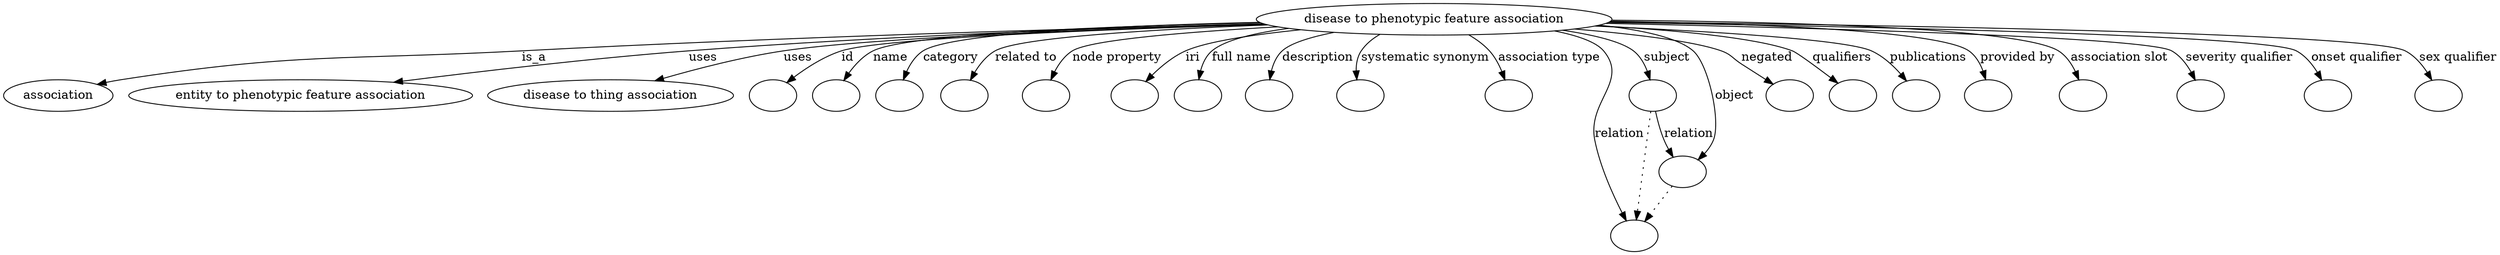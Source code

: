 digraph {
	graph [bb="0,0,2359.2,281"];
	node [label="\N"];
	"disease to phenotypic feature association"	 [height=0.5,
		label="disease to phenotypic feature association",
		pos="1345.4,263",
		width=4.2917];
	association	 [height=0.5,
		pos="49.402,177",
		width=1.3723];
	"disease to phenotypic feature association" -> association	 [label=is_a,
		lp="498.68,220",
		pos="e,85.607,189.36 1195.2,258.63 1023.8,253.2 734.93,242.68 486.85,227 318.39,216.35 274.16,226.92 108.4,195 104.2,194.19 99.876,193.2 \
95.567,192.09"];
	"entity to phenotypic feature association"	 [height=0.5,
		pos="266.4,177",
		width=4.1417];
	"disease to phenotypic feature association" -> "entity to phenotypic feature association"	 [label=uses,
		lp="647.46,220",
		pos="e,356.74,191.4 1194.5,259.03 1050.6,254.37 827.8,244.89 635.29,227 544.18,218.53 441,204.13 366.99,192.96"];
	"disease to thing association"	 [height=0.5,
		pos="540.4,177",
		width=2.9619];
	"disease to phenotypic feature association" -> "disease to thing association"	 [label=uses,
		lp="736.46,220",
		pos="e,588.96,193.17 1197,257.94 1042.7,252.06 811.84,241.28 724.29,227 681.61,220.04 634.57,207.15 598.76,196.2"];
	id	 [color=black,
		height=0.5,
		label="",
		pos="692.4,177",
		width=0.75];
	"disease to phenotypic feature association" -> id	 [color=black,
		label=id,
		lp="793.85,220",
		pos="e,711.42,190.09 1192.5,260.27 1054.1,256.5 860.86,247.63 787.51,227 763.39,220.22 738.4,206.79 720.09,195.55",
		style=solid];
	name	 [color=black,
		height=0.5,
		label="",
		pos="764.4,177",
		width=0.75];
	"disease to phenotypic feature association" -> name	 [color=black,
		label=name,
		lp="841.56,220",
		pos="e,778.41,192.68 1198.6,257.34 1057.2,251.17 859.98,240.35 826.08,227 811.02,221.07 796.79,210.05 785.8,199.86",
		style=solid];
	category	 [color=black,
		height=0.5,
		label="",
		pos="836.4,177",
		width=0.75];
	"disease to phenotypic feature association" -> category	 [color=black,
		label=category,
		lp="900.5,220",
		pos="e,845.35,194.5 1197.9,257.58 1071.1,251.95 904.25,241.86 876.21,227 865.96,221.56 857.44,212.23 850.95,203.08",
		style=solid];
	"related to"	 [color=black,
		height=0.5,
		label="",
		pos="908.4,177",
		width=0.75];
	"disease to phenotypic feature association" -> "related to"	 [color=black,
		label="related to",
		lp="968.64,220",
		pos="e,915.53,194.89 1202,256.23 1095.2,250.18 964.28,240.23 941.93,227 932.85,221.63 925.72,212.72 920.41,203.89",
		style=solid];
	"node property"	 [color=black,
		height=0.5,
		label="",
		pos="980.4,177",
		width=0.75];
	"disease to phenotypic feature association" -> "node property"	 [color=black,
		label="node property",
		lp="1051.5,220",
		pos="e,987,194.79 1211,254 1126.2,247.36 1029.4,237.66 1012.3,227 1003.4,221.52 996.61,212.59 991.59,203.78",
		style=solid];
	iri	 [color=black,
		height=0.5,
		label="",
		pos="1052.4,177",
		width=0.75];
	"disease to phenotypic feature association" -> iri	 [color=black,
		label=iri,
		lp="1123.6,220",
		pos="e,1067.4,192.22 1233.1,250.6 1186.4,244.35 1138.2,236.15 1117,227 1101.5,220.33 1086.5,209.11 1074.9,198.98",
		style=solid];
	"full name"	 [color=black,
		height=0.5,
		label="",
		pos="1124.4,177",
		width=0.75];
	"disease to phenotypic feature association" -> "full name"	 [color=black,
		label="full name",
		lp="1170,220",
		pos="e,1126.7,195.32 1225.3,251.65 1189.7,246.16 1156.6,238.24 1143.1,227 1136.5,221.43 1132.2,213.23 1129.4,205.07",
		style=solid];
	description	 [color=black,
		height=0.5,
		label="",
		pos="1196.4,177",
		width=0.75];
	"disease to phenotypic feature association" -> description	 [color=black,
		label=description,
		lp="1239.5,220",
		pos="e,1196.3,195.38 1259.8,247.95 1236.9,242.34 1216.3,235.29 1208.2,227 1202.6,221.23 1199.4,213.3 1197.8,205.46",
		style=solid];
	"systematic synonym"	 [color=black,
		height=0.5,
		label="",
		pos="1277.4,177",
		width=0.75];
	"disease to phenotypic feature association" -> "systematic synonym"	 [color=black,
		label="systematic synonym",
		lp="1336.4,220",
		pos="e,1273.6,194.89 1298,245.87 1290.3,240.96 1283.2,234.76 1278.5,227 1274.5,220.48 1273.1,212.54 1273,204.92",
		style=solid];
	"association type"	 [color=black,
		height=0.5,
		label="",
		pos="1414.4,177",
		width=0.75];
	"disease to phenotypic feature association" -> "association type"	 [color=black,
		label="association type",
		lp="1446.3,220",
		pos="e,1409,194.84 1373.3,245.28 1380.2,240 1387.1,233.79 1392.4,227 1397.7,220.29 1402,212.12 1405.3,204.34",
		style=solid];
	subject	 [color=black,
		height=0.5,
		label="",
		pos="1544.4,177",
		width=0.75];
	"disease to phenotypic feature association" -> subject	 [color=black,
		label=subject,
		lp="1560.2,220",
		pos="e,1543.9,195.15 1459.3,250.7 1490.6,245.21 1519,237.54 1530.4,227 1536.6,221.33 1540.1,213.2 1542.1,205.13",
		style=solid];
	negated	 [color=black,
		height=0.5,
		label="",
		pos="1686.4,177",
		width=0.75];
	"disease to phenotypic feature association" -> negated	 [color=black,
		label=negated,
		lp="1667.2,220",
		pos="e,1671.6,192.12 1472.9,252.78 1531.8,246.77 1594.5,238.14 1621.4,227 1637.1,220.49 1652.3,209.17 1664.1,198.95",
		style=solid];
	relation	 [color=black,
		height=0.5,
		label="",
		pos="1526.4,18",
		width=0.75];
	"disease to phenotypic feature association" -> relation	 [color=black,
		label=relation,
		lp="1514.8,134",
		pos="e,1519.2,35.365 1443.8,249.07 1467.4,243.64 1488,236.41 1495.4,227 1522.9,192.08 1486,170.96 1492.6,127 1497,98.254 1507.4,66.645 \
1515.6,44.902",
		style=solid];
	object	 [color=black,
		height=0.5,
		label="",
		pos="1581.4,91",
		width=0.75];
	"disease to phenotypic feature association" -> object	 [color=black,
		label=object,
		lp="1629.5,177",
		pos="e,1594,107.32 1462.9,251.24 1518.5,244.6 1574.9,235.88 1584.4,227 1617.5,196.12 1615.7,170.55 1603.4,127 1602.4,123.33 1600.8,119.66 \
1599.1,116.15",
		style=solid];
	qualifiers	 [color=black,
		height=0.5,
		label="",
		pos="1758.4,177",
		width=0.75];
	"disease to phenotypic feature association" -> qualifiers	 [color=black,
		label=qualifiers,
		lp="1743.5,220",
		pos="e,1743.7,192.26 1488.2,256.08 1567.2,250.71 1656.7,241.65 1693.4,227 1709.2,220.7 1724.4,209.4 1736.1,199.13",
		style=solid];
	publications	 [color=black,
		height=0.5,
		label="",
		pos="1830.4,177",
		width=0.75];
	"disease to phenotypic feature association" -> publications	 [color=black,
		label=publications,
		lp="1829.6,220",
		pos="e,1817.2,193.08 1486.2,255.54 1600.6,248.75 1747.3,238.11 1773.4,227 1787.3,221.09 1800.2,210.43 1810.2,200.47",
		style=solid];
	"provided by"	 [color=black,
		height=0.5,
		label="",
		pos="1902.4,177",
		width=0.75];
	"disease to phenotypic feature association" -> "provided by"	 [color=black,
		label="provided by",
		lp="1916,220",
		pos="e,1895.1,194.49 1496.6,259.17 1639.2,254.5 1835.7,244.91 1867.4,227 1876.9,221.6 1884.5,212.4 1890.1,203.35",
		style=solid];
	"association slot"	 [color=black,
		height=0.5,
		label="",
		pos="1983.4,177",
		width=0.75];
	"disease to phenotypic feature association" -> "association slot"	 [color=black,
		label="association slot",
		lp="2010.4,220",
		pos="e,1977.6,194.96 1499.6,261.29 1666.9,258.28 1915.5,249.95 1953.4,227 1962,221.76 1968.5,213 1973.2,204.26",
		style=solid];
	"severity qualifier"	 [color=black,
		height=0.5,
		label="",
		pos="2092.4,177",
		width=0.75];
	"disease to phenotypic feature association" -> "severity qualifier"	 [color=black,
		label="severity qualifier",
		lp="2121.6,220",
		pos="e,2085.1,194.56 1495.9,258.75 1697.6,252.56 2033.3,240.35 2057.4,227 2067,221.69 2074.6,212.5 2080.2,203.44",
		style=solid];
	"onset qualifier"	 [color=black,
		height=0.5,
		label="",
		pos="2209.4,177",
		width=0.75];
	"disease to phenotypic feature association" -> "onset qualifier"	 [color=black,
		label="onset qualifier",
		lp="2229.3,220",
		pos="e,2201.5,194.62 1497.5,259.75 1728.2,254.34 2143.2,242.53 2172.4,227 2182.4,221.7 2190.4,212.38 2196.3,203.22",
		style=solid];
	"sex qualifier"	 [color=black,
		height=0.5,
		label="",
		pos="2312.4,177",
		width=0.75];
	"disease to phenotypic feature association" -> "sex qualifier"	 [color=black,
		label="sex qualifier",
		lp="2324.8,220",
		pos="e,2304.1,194.16 1498.4,260.42 1753.1,255.64 2239.6,244.31 2273.4,227 2283.8,221.67 2292.3,212.17 2298.6,202.88",
		style=solid];
	subject -> relation	 [pos="e,1528.4,36.027 1542.3,158.76 1539.2,131.21 1533.3,78.735 1529.6,46.223",
		style=dotted];
	subject -> object	 [label=relation,
		lp="1582.8,134",
		pos="e,1570.7,107.83 1549.2,159.08 1552.1,149.39 1556,137.34 1560.6,127 1562.2,123.57 1563.9,120.04 1565.8,116.61"];
	object -> relation	 [pos="e,1538.6,34.156 1569.2,74.799 1562,65.253 1552.8,52.992 1544.7,42.306",
		style=dotted];
}
